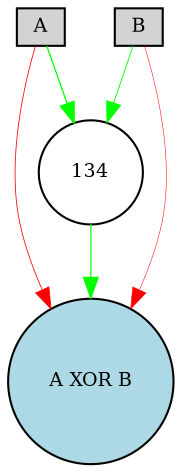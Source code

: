 digraph {
	node [fontsize=9 height=0.2 shape=circle width=0.2]
	A [fillcolor=lightgray shape=box style=filled]
	B [fillcolor=lightgray shape=box style=filled]
	"A XOR B" [fillcolor=lightblue style=filled]
	134 [fillcolor=white style=filled]
	A -> 134 [color=green penwidth=0.5945793697429914 style=solid]
	B -> 134 [color=green penwidth=0.4265904310312405 style=solid]
	134 -> "A XOR B" [color=green penwidth=0.5810185362897764 style=solid]
	B -> "A XOR B" [color=red penwidth=0.2471824315787933 style=solid]
	A -> "A XOR B" [color=red penwidth=0.3866448266729966 style=solid]
}
